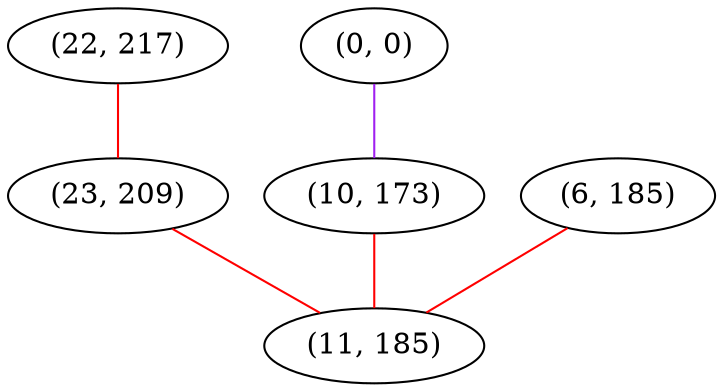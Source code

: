 graph "" {
"(22, 217)";
"(0, 0)";
"(23, 209)";
"(10, 173)";
"(6, 185)";
"(11, 185)";
"(22, 217)" -- "(23, 209)"  [color=red, key=0, weight=1];
"(0, 0)" -- "(10, 173)"  [color=purple, key=0, weight=4];
"(23, 209)" -- "(11, 185)"  [color=red, key=0, weight=1];
"(10, 173)" -- "(11, 185)"  [color=red, key=0, weight=1];
"(6, 185)" -- "(11, 185)"  [color=red, key=0, weight=1];
}
